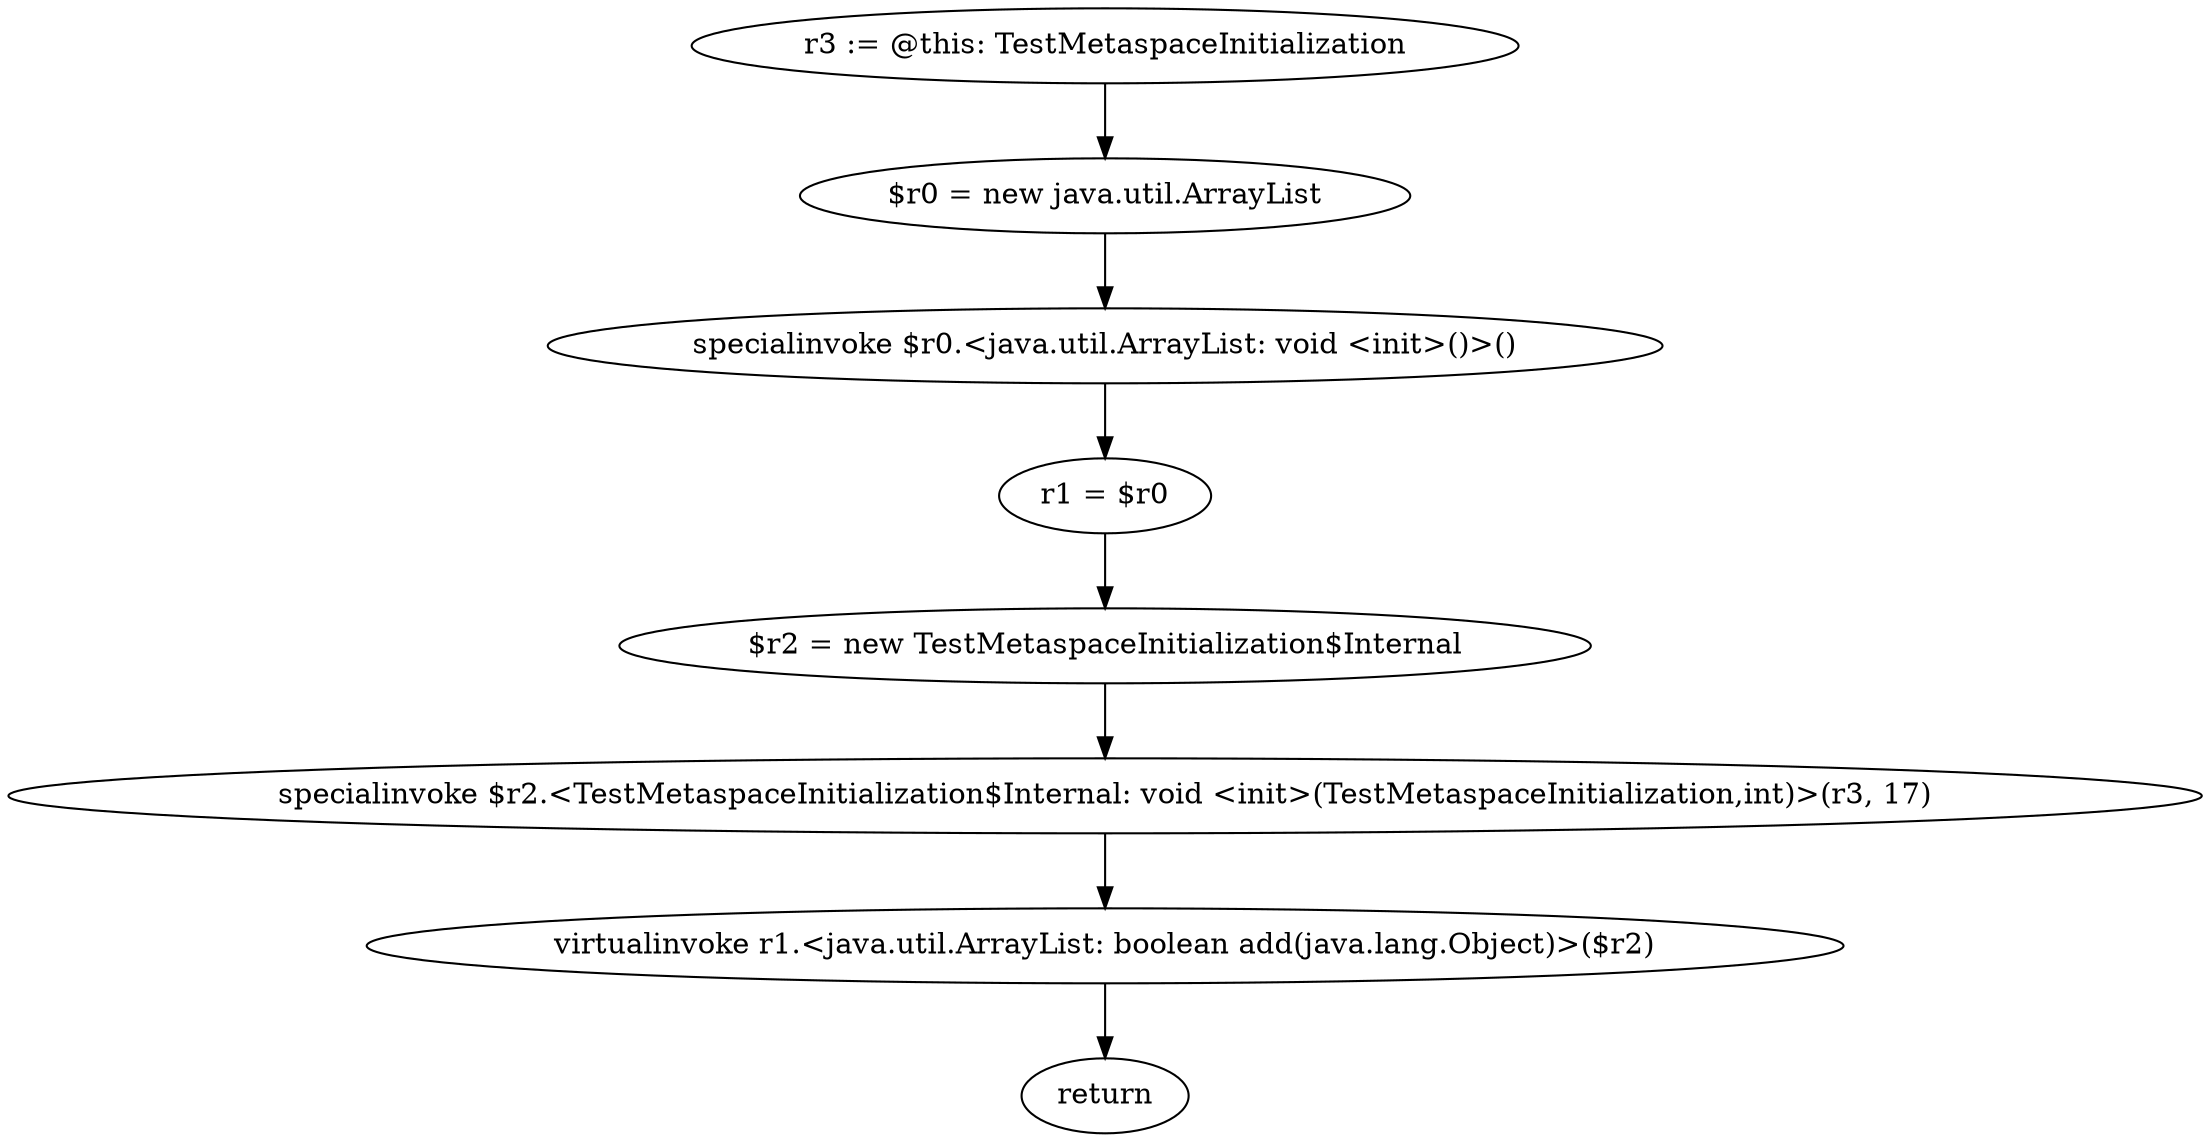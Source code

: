 digraph "unitGraph" {
    "r3 := @this: TestMetaspaceInitialization"
    "$r0 = new java.util.ArrayList"
    "specialinvoke $r0.<java.util.ArrayList: void <init>()>()"
    "r1 = $r0"
    "$r2 = new TestMetaspaceInitialization$Internal"
    "specialinvoke $r2.<TestMetaspaceInitialization$Internal: void <init>(TestMetaspaceInitialization,int)>(r3, 17)"
    "virtualinvoke r1.<java.util.ArrayList: boolean add(java.lang.Object)>($r2)"
    "return"
    "r3 := @this: TestMetaspaceInitialization"->"$r0 = new java.util.ArrayList";
    "$r0 = new java.util.ArrayList"->"specialinvoke $r0.<java.util.ArrayList: void <init>()>()";
    "specialinvoke $r0.<java.util.ArrayList: void <init>()>()"->"r1 = $r0";
    "r1 = $r0"->"$r2 = new TestMetaspaceInitialization$Internal";
    "$r2 = new TestMetaspaceInitialization$Internal"->"specialinvoke $r2.<TestMetaspaceInitialization$Internal: void <init>(TestMetaspaceInitialization,int)>(r3, 17)";
    "specialinvoke $r2.<TestMetaspaceInitialization$Internal: void <init>(TestMetaspaceInitialization,int)>(r3, 17)"->"virtualinvoke r1.<java.util.ArrayList: boolean add(java.lang.Object)>($r2)";
    "virtualinvoke r1.<java.util.ArrayList: boolean add(java.lang.Object)>($r2)"->"return";
}
